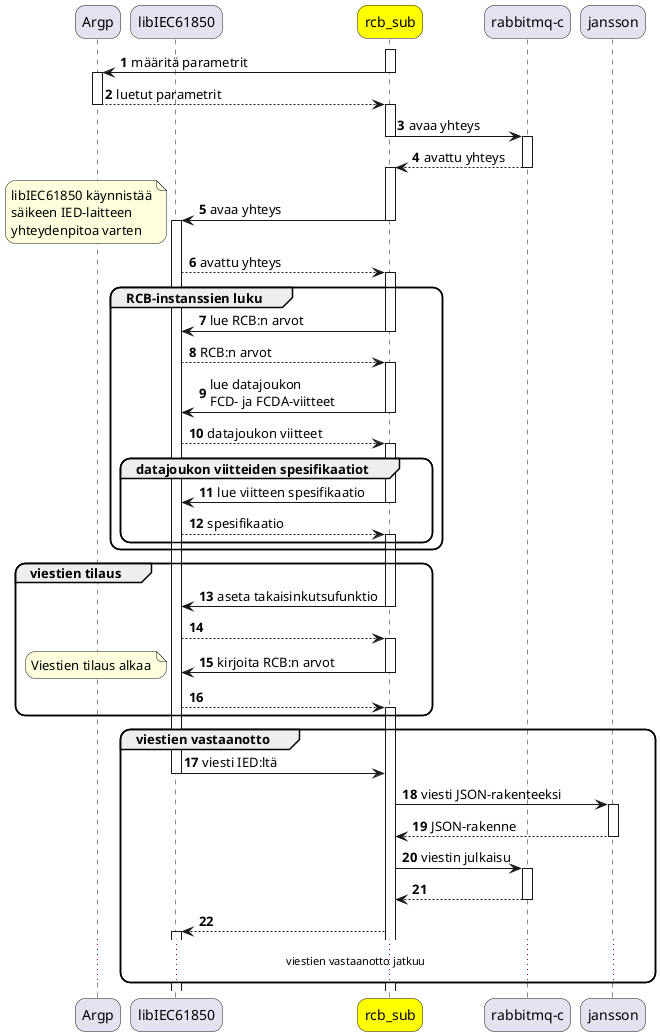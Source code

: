 @startuml
autonumber

skinparam roundcorner 20

participant "Argp" as argp
participant "libIEC61850" as libiec
participant "rcb_sub" as rcbsub #Yellow
participant "rabbitmq-c" as mqc
participant "jansson" as jansson

activate rcbsub
rcbsub -> argp : määritä parametrit
deactivate rcbsub
activate argp
argp --> rcbsub : luetut parametrit
deactivate argp
activate rcbsub
rcbsub -> mqc : avaa yhteys
deactivate rcbsub
activate mqc
mqc --> rcbsub : avattu yhteys
deactivate mqc
activate rcbsub
rcbsub -> libiec : avaa yhteys
deactivate rcbsub
activate libiec
note left
	libIEC61850 käynnistää
	säikeen IED-laitteen
	yhteydenpitoa varten
end note
libiec --> rcbsub : avattu yhteys
activate rcbsub
group RCB-instanssien luku
	rcbsub -> libiec : lue RCB:n arvot
	deactivate rcbsub
	libiec --> rcbsub : RCB:n arvot
	activate rcbsub
	rcbsub -> libiec : lue datajoukon\nFCD- ja FCDA-viitteet
	deactivate rcbsub
	libiec --> rcbsub : datajoukon viitteet
	activate rcbsub
	group datajoukon viitteiden spesifikaatiot
		rcbsub -> libiec : lue viitteen spesifikaatio
		deactivate rcbsub
		libiec --> rcbsub : spesifikaatio
		activate rcbsub
	end
end
group viestien tilaus
	rcbsub -> libiec : aseta takaisinkutsufunktio
	deactivate rcbsub
	libiec --> rcbsub
	activate rcbsub
	rcbsub -> libiec : kirjoita RCB:n arvot
	deactivate rcbsub
	note left
		Viestien tilaus alkaa
	end note
	libiec --> rcbsub
	activate rcbsub
end
group viestien vastaanotto
	libiec -> rcbsub : viesti IED:ltä
	deactivate libiec
	rcbsub -> jansson : viesti JSON-rakenteeksi
	activate jansson
	jansson --> rcbsub : JSON-rakenne
	deactivate jansson
	rcbsub -> mqc : viestin julkaisu
	activate mqc
	mqc --> rcbsub
	deactivate mqc
	rcbsub --> libiec
	activate libiec
	... viestien vastaanotto jatkuu ...
end
@enduml
